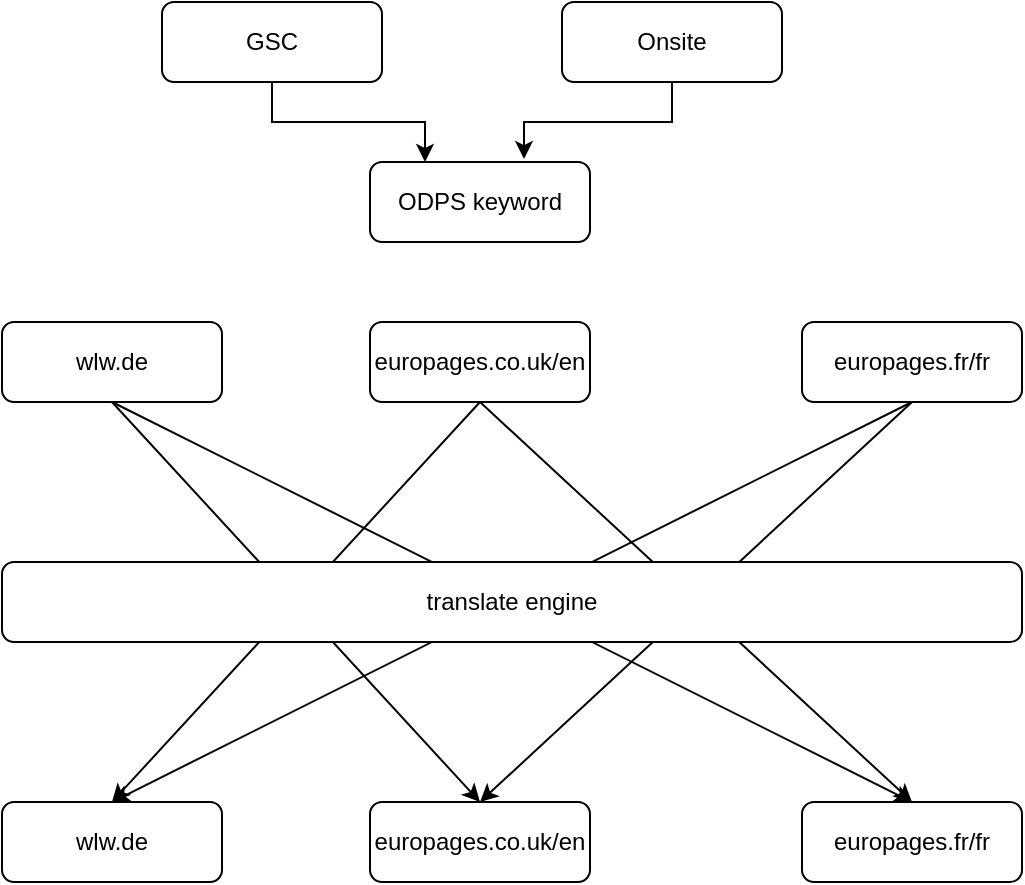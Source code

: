 <mxfile version="24.7.7">
  <diagram name="第 1 页" id="zQPuNM7zzIkmw82SUkmU">
    <mxGraphModel dx="1266" dy="547" grid="1" gridSize="10" guides="1" tooltips="1" connect="1" arrows="1" fold="1" page="1" pageScale="1" pageWidth="827" pageHeight="1169" math="0" shadow="0">
      <root>
        <mxCell id="0" />
        <mxCell id="1" parent="0" />
        <mxCell id="H-o6Q9arv2Ycfd725hF4-1" value="ODPS keyword" style="rounded=1;whiteSpace=wrap;html=1;" vertex="1" parent="1">
          <mxGeometry x="304" y="160" width="110" height="40" as="geometry" />
        </mxCell>
        <mxCell id="H-o6Q9arv2Ycfd725hF4-4" style="edgeStyle=orthogonalEdgeStyle;rounded=0;orthogonalLoop=1;jettySize=auto;html=1;exitX=0.5;exitY=1;exitDx=0;exitDy=0;entryX=0.25;entryY=0;entryDx=0;entryDy=0;" edge="1" parent="1" source="H-o6Q9arv2Ycfd725hF4-2" target="H-o6Q9arv2Ycfd725hF4-1">
          <mxGeometry relative="1" as="geometry" />
        </mxCell>
        <mxCell id="H-o6Q9arv2Ycfd725hF4-2" value="GSC" style="rounded=1;whiteSpace=wrap;html=1;" vertex="1" parent="1">
          <mxGeometry x="200" y="80" width="110" height="40" as="geometry" />
        </mxCell>
        <mxCell id="H-o6Q9arv2Ycfd725hF4-3" value="Onsite" style="rounded=1;whiteSpace=wrap;html=1;" vertex="1" parent="1">
          <mxGeometry x="400" y="80" width="110" height="40" as="geometry" />
        </mxCell>
        <mxCell id="H-o6Q9arv2Ycfd725hF4-5" style="edgeStyle=orthogonalEdgeStyle;rounded=0;orthogonalLoop=1;jettySize=auto;html=1;exitX=0.5;exitY=1;exitDx=0;exitDy=0;entryX=0.7;entryY=-0.037;entryDx=0;entryDy=0;entryPerimeter=0;" edge="1" parent="1" source="H-o6Q9arv2Ycfd725hF4-3" target="H-o6Q9arv2Ycfd725hF4-1">
          <mxGeometry relative="1" as="geometry" />
        </mxCell>
        <mxCell id="H-o6Q9arv2Ycfd725hF4-6" value="wlw.de" style="rounded=1;whiteSpace=wrap;html=1;" vertex="1" parent="1">
          <mxGeometry x="120" y="240" width="110" height="40" as="geometry" />
        </mxCell>
        <mxCell id="H-o6Q9arv2Ycfd725hF4-7" value="europages.co.uk/en" style="rounded=1;whiteSpace=wrap;html=1;" vertex="1" parent="1">
          <mxGeometry x="304" y="240" width="110" height="40" as="geometry" />
        </mxCell>
        <mxCell id="H-o6Q9arv2Ycfd725hF4-8" value="europages.fr/fr" style="rounded=1;whiteSpace=wrap;html=1;" vertex="1" parent="1">
          <mxGeometry x="520" y="240" width="110" height="40" as="geometry" />
        </mxCell>
        <mxCell id="H-o6Q9arv2Ycfd725hF4-10" value="wlw.de" style="rounded=1;whiteSpace=wrap;html=1;" vertex="1" parent="1">
          <mxGeometry x="120" y="480" width="110" height="40" as="geometry" />
        </mxCell>
        <mxCell id="H-o6Q9arv2Ycfd725hF4-11" value="europages.co.uk/en" style="rounded=1;whiteSpace=wrap;html=1;" vertex="1" parent="1">
          <mxGeometry x="304" y="480" width="110" height="40" as="geometry" />
        </mxCell>
        <mxCell id="H-o6Q9arv2Ycfd725hF4-12" value="europages.fr/fr" style="rounded=1;whiteSpace=wrap;html=1;" vertex="1" parent="1">
          <mxGeometry x="520" y="480" width="110" height="40" as="geometry" />
        </mxCell>
        <mxCell id="H-o6Q9arv2Ycfd725hF4-15" value="" style="endArrow=classic;html=1;rounded=0;exitX=0.5;exitY=1;exitDx=0;exitDy=0;entryX=0.5;entryY=0;entryDx=0;entryDy=0;" edge="1" parent="1" source="H-o6Q9arv2Ycfd725hF4-6" target="H-o6Q9arv2Ycfd725hF4-11">
          <mxGeometry width="50" height="50" relative="1" as="geometry">
            <mxPoint x="300" y="370" as="sourcePoint" />
            <mxPoint x="350" y="320" as="targetPoint" />
          </mxGeometry>
        </mxCell>
        <mxCell id="H-o6Q9arv2Ycfd725hF4-17" value="" style="endArrow=classic;html=1;rounded=0;exitX=0.5;exitY=1;exitDx=0;exitDy=0;entryX=0.5;entryY=0;entryDx=0;entryDy=0;" edge="1" parent="1" source="H-o6Q9arv2Ycfd725hF4-6" target="H-o6Q9arv2Ycfd725hF4-12">
          <mxGeometry width="50" height="50" relative="1" as="geometry">
            <mxPoint x="300" y="370" as="sourcePoint" />
            <mxPoint x="350" y="320" as="targetPoint" />
          </mxGeometry>
        </mxCell>
        <mxCell id="H-o6Q9arv2Ycfd725hF4-18" value="" style="endArrow=classic;html=1;rounded=0;exitX=0.5;exitY=1;exitDx=0;exitDy=0;entryX=0.5;entryY=0;entryDx=0;entryDy=0;" edge="1" parent="1" source="H-o6Q9arv2Ycfd725hF4-7" target="H-o6Q9arv2Ycfd725hF4-10">
          <mxGeometry width="50" height="50" relative="1" as="geometry">
            <mxPoint x="300" y="370" as="sourcePoint" />
            <mxPoint x="350" y="320" as="targetPoint" />
          </mxGeometry>
        </mxCell>
        <mxCell id="H-o6Q9arv2Ycfd725hF4-19" value="" style="endArrow=classic;html=1;rounded=0;exitX=0.5;exitY=1;exitDx=0;exitDy=0;entryX=0.5;entryY=0;entryDx=0;entryDy=0;" edge="1" parent="1" source="H-o6Q9arv2Ycfd725hF4-7" target="H-o6Q9arv2Ycfd725hF4-12">
          <mxGeometry width="50" height="50" relative="1" as="geometry">
            <mxPoint x="300" y="370" as="sourcePoint" />
            <mxPoint x="350" y="320" as="targetPoint" />
          </mxGeometry>
        </mxCell>
        <mxCell id="H-o6Q9arv2Ycfd725hF4-20" value="" style="endArrow=classic;html=1;rounded=0;exitX=0.5;exitY=1;exitDx=0;exitDy=0;entryX=0.5;entryY=0;entryDx=0;entryDy=0;" edge="1" parent="1" source="H-o6Q9arv2Ycfd725hF4-8" target="H-o6Q9arv2Ycfd725hF4-10">
          <mxGeometry width="50" height="50" relative="1" as="geometry">
            <mxPoint x="300" y="370" as="sourcePoint" />
            <mxPoint x="180" y="480" as="targetPoint" />
          </mxGeometry>
        </mxCell>
        <mxCell id="H-o6Q9arv2Ycfd725hF4-21" value="" style="endArrow=classic;html=1;rounded=0;exitX=0.5;exitY=1;exitDx=0;exitDy=0;entryX=0.5;entryY=0;entryDx=0;entryDy=0;" edge="1" parent="1" source="H-o6Q9arv2Ycfd725hF4-8" target="H-o6Q9arv2Ycfd725hF4-11">
          <mxGeometry width="50" height="50" relative="1" as="geometry">
            <mxPoint x="300" y="370" as="sourcePoint" />
            <mxPoint x="350" y="320" as="targetPoint" />
          </mxGeometry>
        </mxCell>
        <mxCell id="H-o6Q9arv2Ycfd725hF4-9" value="translate engine" style="rounded=1;whiteSpace=wrap;html=1;" vertex="1" parent="1">
          <mxGeometry x="120" y="360" width="510" height="40" as="geometry" />
        </mxCell>
      </root>
    </mxGraphModel>
  </diagram>
</mxfile>
